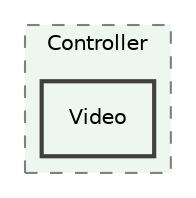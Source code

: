digraph "src/Controller/Video"
{
 // LATEX_PDF_SIZE
  edge [fontname="Helvetica",fontsize="10",labelfontname="Helvetica",labelfontsize="10"];
  node [fontname="Helvetica",fontsize="10",shape=record];
  compound=true
  subgraph clusterdir_b3b6f0ba51cfe0acc4894d1f872bef0a {
    graph [ bgcolor="#edf7ef", pencolor="grey50", style="filled,dashed,", label="Controller", fontname="Helvetica", fontsize="10", URL="dir_b3b6f0ba51cfe0acc4894d1f872bef0a.html"]
  dir_614793bb1eed4bdc84993668307b8b4e [shape=box, label="Video", style="filled,bold,", fillcolor="#edf7ef", color="grey25", URL="dir_614793bb1eed4bdc84993668307b8b4e.html"];
  }
}
